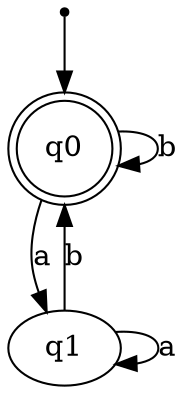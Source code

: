 digraph {
	inic[shape=point];
    inic->q0;
    q0->q1 [label="a"];
    q1->q0 [label="b"];
    q1->q1 [label="a"];
    q0->q0 [label="b"];
    
    q0[shape=doublecircle];
}